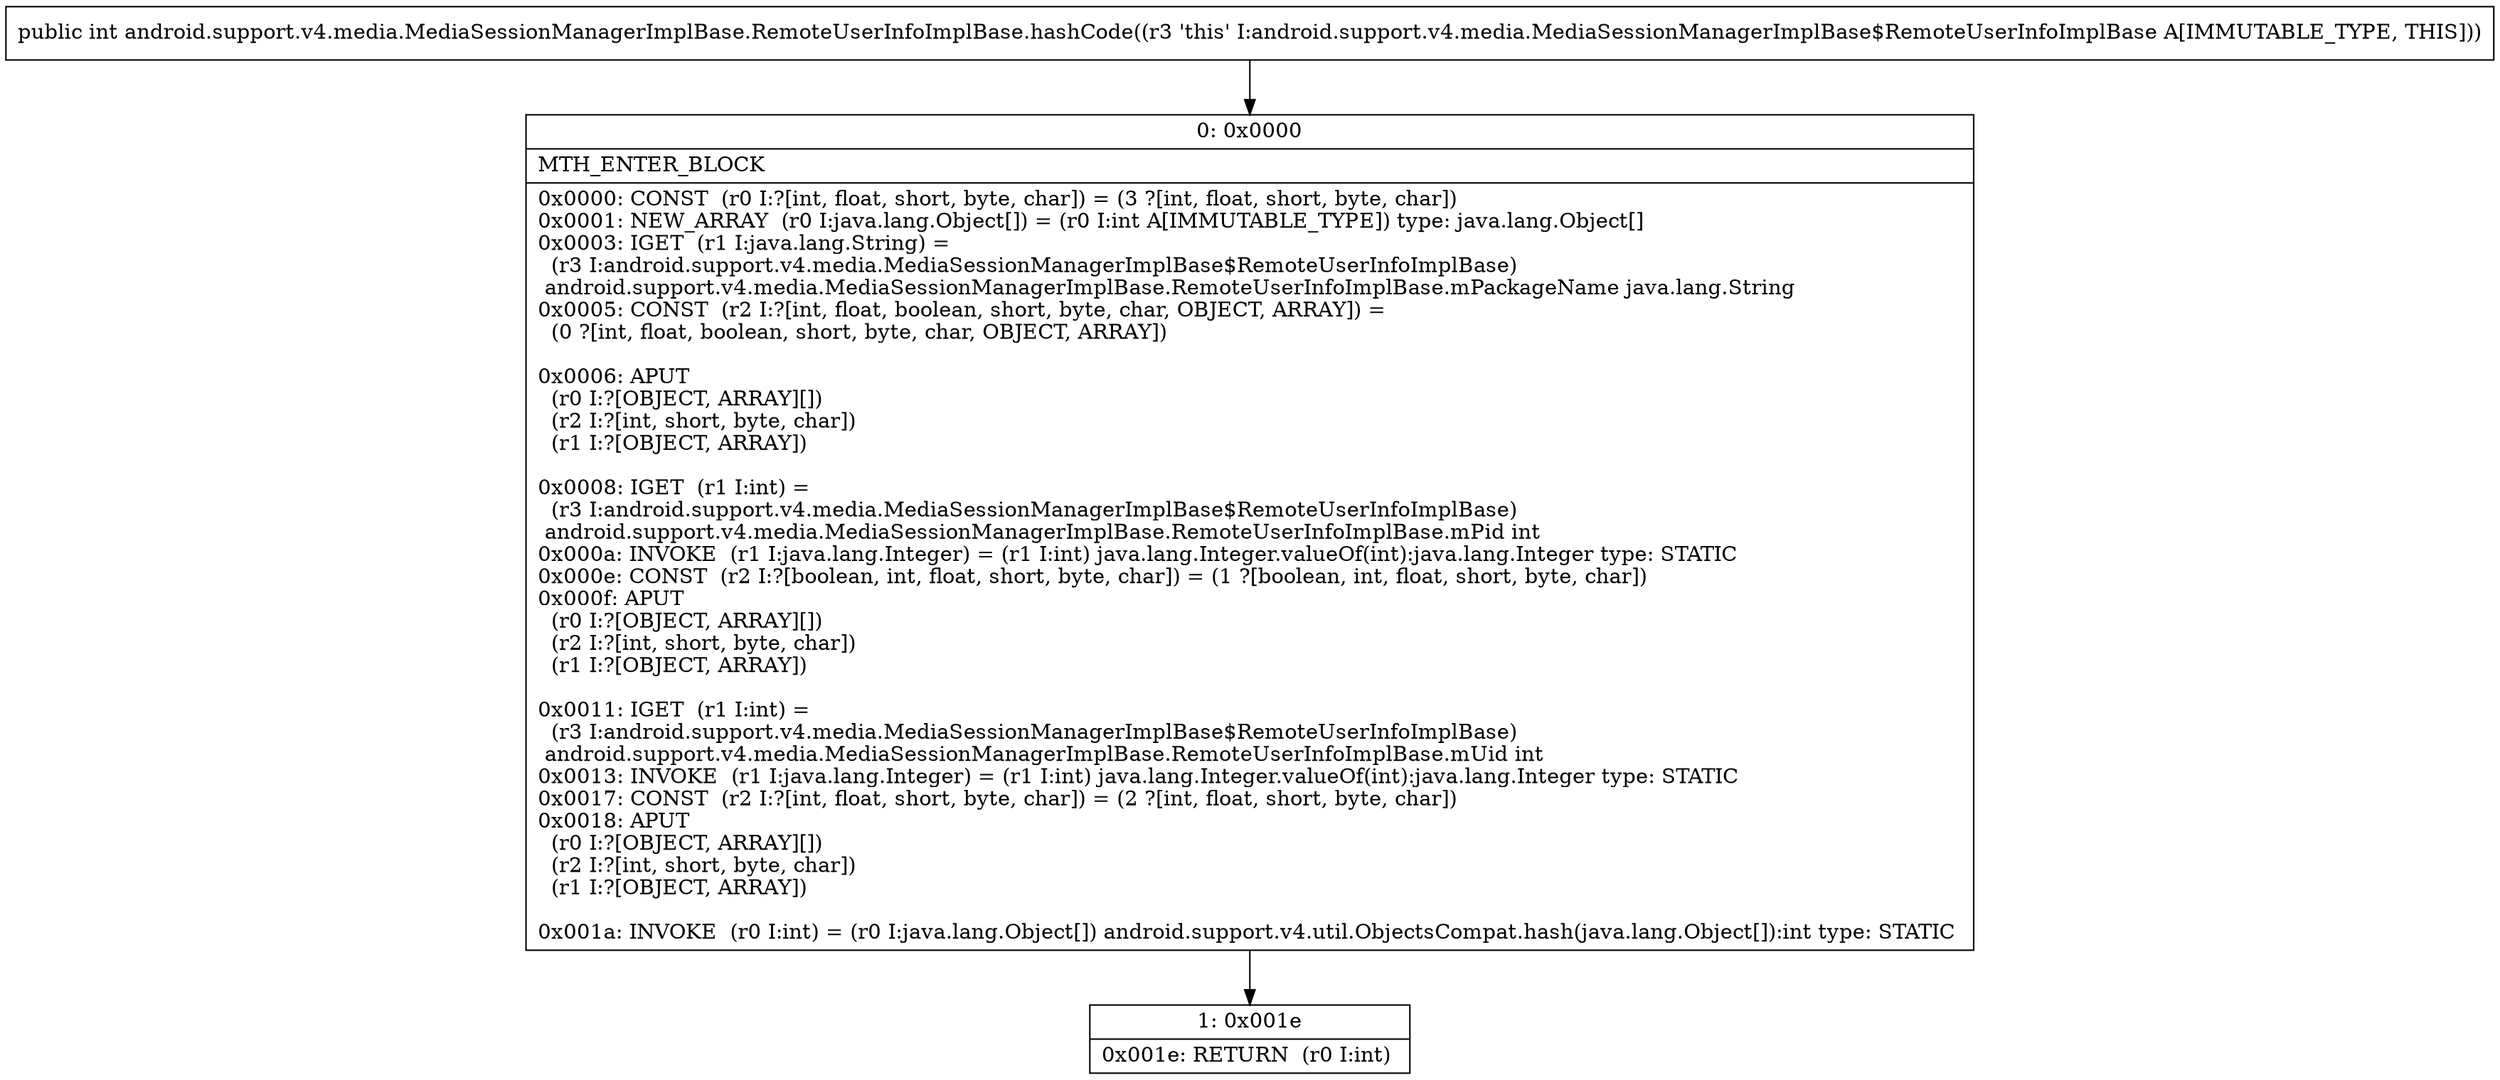 digraph "CFG forandroid.support.v4.media.MediaSessionManagerImplBase.RemoteUserInfoImplBase.hashCode()I" {
Node_0 [shape=record,label="{0\:\ 0x0000|MTH_ENTER_BLOCK\l|0x0000: CONST  (r0 I:?[int, float, short, byte, char]) = (3 ?[int, float, short, byte, char]) \l0x0001: NEW_ARRAY  (r0 I:java.lang.Object[]) = (r0 I:int A[IMMUTABLE_TYPE]) type: java.lang.Object[] \l0x0003: IGET  (r1 I:java.lang.String) = \l  (r3 I:android.support.v4.media.MediaSessionManagerImplBase$RemoteUserInfoImplBase)\l android.support.v4.media.MediaSessionManagerImplBase.RemoteUserInfoImplBase.mPackageName java.lang.String \l0x0005: CONST  (r2 I:?[int, float, boolean, short, byte, char, OBJECT, ARRAY]) = \l  (0 ?[int, float, boolean, short, byte, char, OBJECT, ARRAY])\l \l0x0006: APUT  \l  (r0 I:?[OBJECT, ARRAY][])\l  (r2 I:?[int, short, byte, char])\l  (r1 I:?[OBJECT, ARRAY])\l \l0x0008: IGET  (r1 I:int) = \l  (r3 I:android.support.v4.media.MediaSessionManagerImplBase$RemoteUserInfoImplBase)\l android.support.v4.media.MediaSessionManagerImplBase.RemoteUserInfoImplBase.mPid int \l0x000a: INVOKE  (r1 I:java.lang.Integer) = (r1 I:int) java.lang.Integer.valueOf(int):java.lang.Integer type: STATIC \l0x000e: CONST  (r2 I:?[boolean, int, float, short, byte, char]) = (1 ?[boolean, int, float, short, byte, char]) \l0x000f: APUT  \l  (r0 I:?[OBJECT, ARRAY][])\l  (r2 I:?[int, short, byte, char])\l  (r1 I:?[OBJECT, ARRAY])\l \l0x0011: IGET  (r1 I:int) = \l  (r3 I:android.support.v4.media.MediaSessionManagerImplBase$RemoteUserInfoImplBase)\l android.support.v4.media.MediaSessionManagerImplBase.RemoteUserInfoImplBase.mUid int \l0x0013: INVOKE  (r1 I:java.lang.Integer) = (r1 I:int) java.lang.Integer.valueOf(int):java.lang.Integer type: STATIC \l0x0017: CONST  (r2 I:?[int, float, short, byte, char]) = (2 ?[int, float, short, byte, char]) \l0x0018: APUT  \l  (r0 I:?[OBJECT, ARRAY][])\l  (r2 I:?[int, short, byte, char])\l  (r1 I:?[OBJECT, ARRAY])\l \l0x001a: INVOKE  (r0 I:int) = (r0 I:java.lang.Object[]) android.support.v4.util.ObjectsCompat.hash(java.lang.Object[]):int type: STATIC \l}"];
Node_1 [shape=record,label="{1\:\ 0x001e|0x001e: RETURN  (r0 I:int) \l}"];
MethodNode[shape=record,label="{public int android.support.v4.media.MediaSessionManagerImplBase.RemoteUserInfoImplBase.hashCode((r3 'this' I:android.support.v4.media.MediaSessionManagerImplBase$RemoteUserInfoImplBase A[IMMUTABLE_TYPE, THIS])) }"];
MethodNode -> Node_0;
Node_0 -> Node_1;
}


